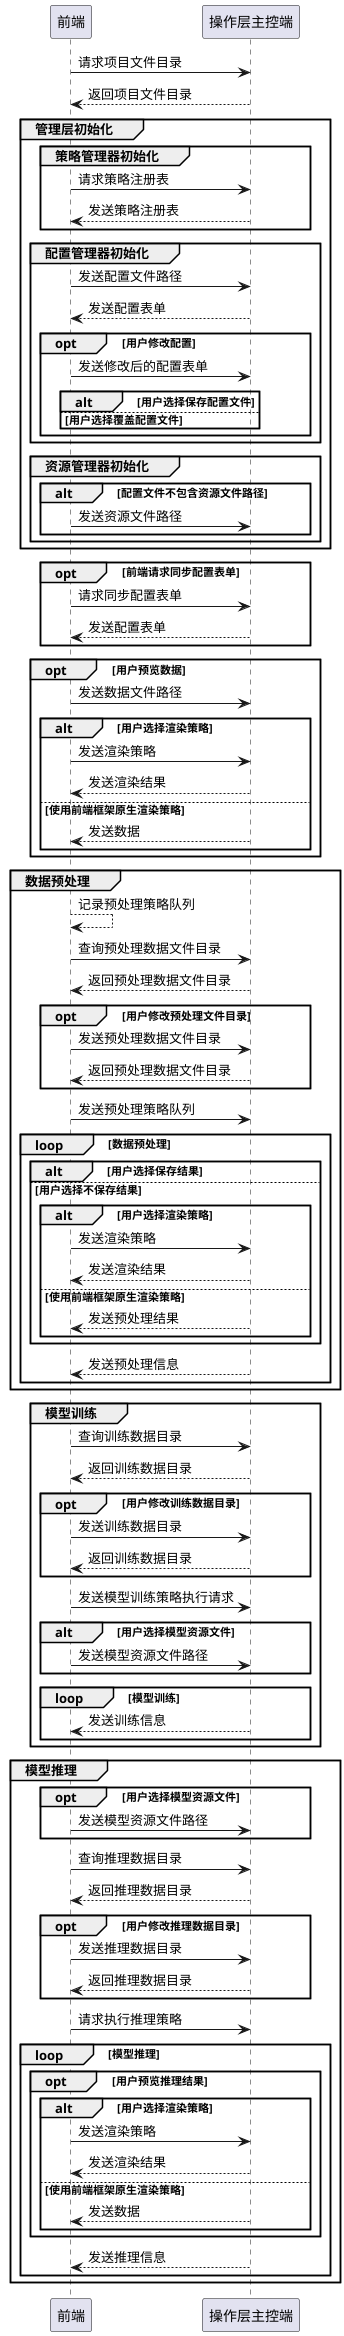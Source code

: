 @startuml aliu

participant "前端" as Frontend
participant "操作层主控端" as OperationModule

Frontend -> OperationModule: 请求项目文件目录
OperationModule --> Frontend: 返回项目文件目录

group 管理层初始化
    group 策略管理器初始化
        Frontend -> OperationModule: 请求策略注册表
        OperationModule --> Frontend: 发送策略注册表
    end
    group 配置管理器初始化
        Frontend -> OperationModule: 发送配置文件路径
        OperationModule --> Frontend: 发送配置表单

        opt 用户修改配置
            Frontend -> OperationModule: 发送修改后的配置表单
            alt 用户选择保存配置文件
            else 用户选择覆盖配置文件
            end
        end
    end
    group 资源管理器初始化
        alt 配置文件不包含资源文件路径
            Frontend -> OperationModule: 发送资源文件路径
        end
    end
end
opt 前端请求同步配置表单
    Frontend -> OperationModule: 请求同步配置表单
    OperationModule --> Frontend: 发送配置表单
end
opt 用户预览数据
    Frontend -> OperationModule: 发送数据文件路径

    alt 用户选择渲染策略
        Frontend -> OperationModule: 发送渲染策略
        OperationModule --> Frontend: 发送渲染结果
    else 使用前端框架原生渲染策略
        OperationModule --> Frontend: 发送数据
    end
end
group 数据预处理
    Frontend --> Frontend: 记录预处理策略队列

    Frontend -> OperationModule: 查询预处理数据文件目录

    OperationModule --> Frontend: 返回预处理数据文件目录
    opt 用户修改预处理文件目录
        Frontend -> OperationModule: 发送预处理数据文件目录
        OperationModule --> Frontend: 返回预处理数据文件目录
    end

    Frontend -> OperationModule: 发送预处理策略队列
    loop 数据预处理
        alt 用户选择保存结果
        else 用户选择不保存结果
            
            alt 用户选择渲染策略
                Frontend -> OperationModule: 发送渲染策略
                OperationModule --> Frontend: 发送渲染结果
            else 使用前端框架原生渲染策略
                OperationModule --> Frontend: 发送预处理结果
            end
        end
        OperationModule --> Frontend: 发送预处理信息
    end
end
group 模型训练
    Frontend -> OperationModule: 查询训练数据目录
    OperationModule --> Frontend: 返回训练数据目录
    opt 用户修改训练数据目录
        Frontend -> OperationModule: 发送训练数据目录
        OperationModule --> Frontend: 返回训练数据目录
    end
    Frontend -> OperationModule: 发送模型训练策略执行请求


    alt 用户选择模型资源文件
        Frontend -> OperationModule: 发送模型资源文件路径
    end

    loop 模型训练
        OperationModule --> Frontend: 发送训练信息
    end
end

group 模型推理
    opt 用户选择模型资源文件
        Frontend -> OperationModule: 发送模型资源文件路径
    end
    Frontend -> OperationModule: 查询推理数据目录
    OperationModule --> Frontend: 返回推理数据目录
    opt 用户修改推理数据目录
        Frontend -> OperationModule: 发送推理数据目录
        OperationModule --> Frontend: 返回推理数据目录
    end
    Frontend -> OperationModule: 请求执行推理策略
    loop 模型推理
        opt 用户预览推理结果
            alt 用户选择渲染策略
                Frontend -> OperationModule: 发送渲染策略
                OperationModule --> Frontend: 发送渲染结果
            else 使用前端框架原生渲染策略
                OperationModule --> Frontend: 发送数据
            end
        end
        OperationModule --> Frontend: 发送推理信息
    end 
end
@enduml
